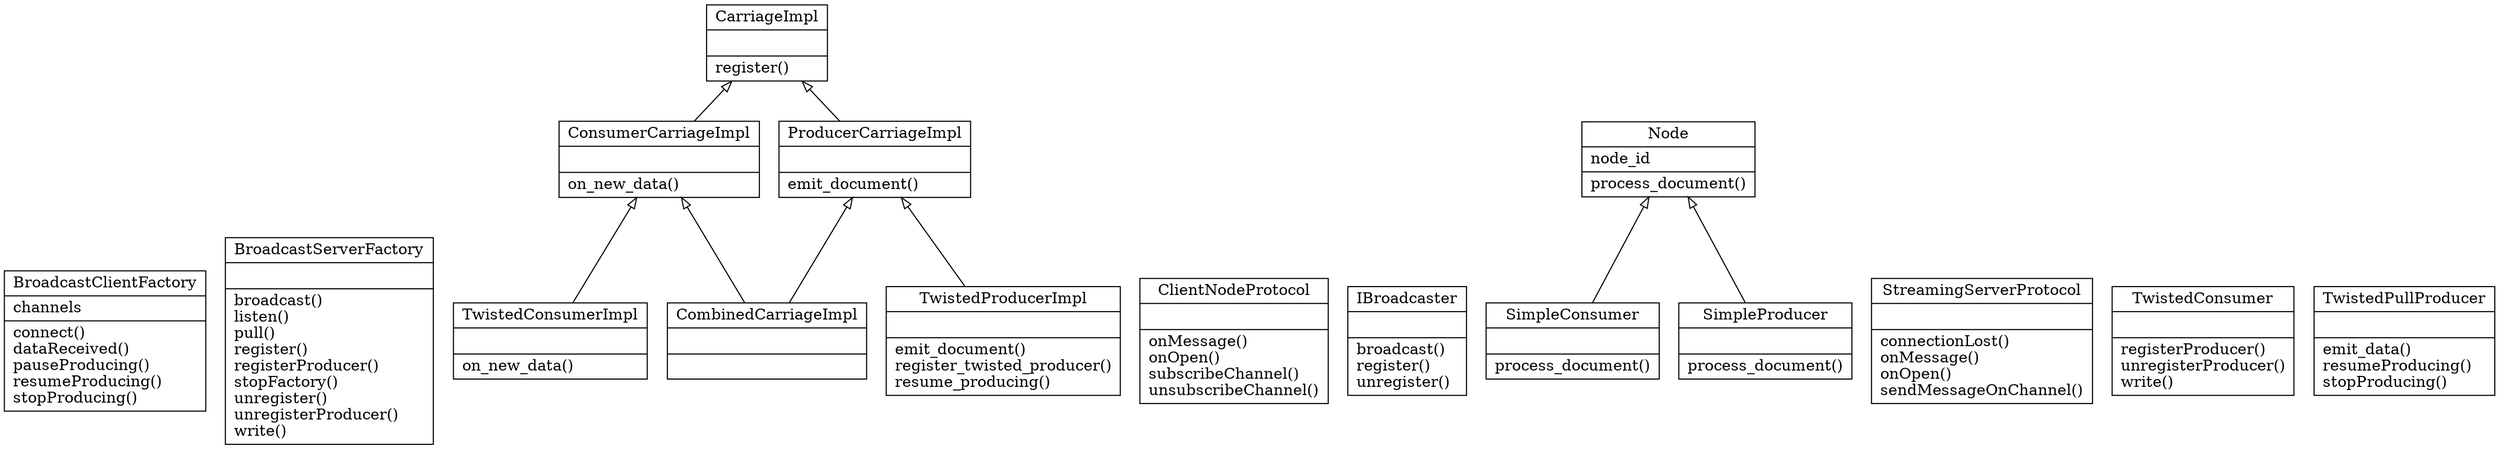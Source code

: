 digraph "classes_Node_and_CarriageImpl" {
charset="utf-8"
rankdir=BT
"0" [label="{BroadcastClientFactory|channels\l|connect()\ldataReceived()\lpauseProducing()\lresumeProducing()\lstopProducing()\l}", shape="record"];
"1" [label="{BroadcastServerFactory|\l|broadcast()\llisten()\lpull()\lregister()\lregisterProducer()\lstopFactory()\lunregister()\lunregisterProducer()\lwrite()\l}", shape="record"];
"2" [label="{CarriageImpl|\l|register()\l}", shape="record"];
"3" [label="{ClientNodeProtocol|\l|onMessage()\lonOpen()\lsubscribeChannel()\lunsubscribeChannel()\l}", shape="record"];
"4" [label="{CombinedCarriageImpl|\l|}", shape="record"];
"5" [label="{ConsumerCarriageImpl|\l|on_new_data()\l}", shape="record"];
"6" [label="{IBroadcaster|\l|broadcast()\lregister()\lunregister()\l}", shape="record"];
"7" [label="{Node|node_id\l|process_document()\l}", shape="record"];
"8" [label="{ProducerCarriageImpl|\l|emit_document()\l}", shape="record"];
"9" [label="{SimpleConsumer|\l|process_document()\l}", shape="record"];
"10" [label="{SimpleProducer|\l|process_document()\l}", shape="record"];
"11" [label="{StreamingServerProtocol|\l|connectionLost()\lonMessage()\lonOpen()\lsendMessageOnChannel()\l}", shape="record"];
"12" [label="{TwistedConsumer|\l|registerProducer()\lunregisterProducer()\lwrite()\l}", shape="record"];
"13" [label="{TwistedConsumerImpl|\l|on_new_data()\l}", shape="record"];
"14" [label="{TwistedProducerImpl|\l|emit_document()\lregister_twisted_producer()\lresume_producing()\l}", shape="record"];
"15" [label="{TwistedPullProducer|\l|emit_data()\lresumeProducing()\lstopProducing()\l}", shape="record"];
"4" -> "5" [arrowhead="empty", arrowtail="none"];
"4" -> "8" [arrowhead="empty", arrowtail="none"];
"5" -> "2" [arrowhead="empty", arrowtail="none"];
"8" -> "2" [arrowhead="empty", arrowtail="none"];
"9" -> "7" [arrowhead="empty", arrowtail="none"];
"10" -> "7" [arrowhead="empty", arrowtail="none"];
"13" -> "5" [arrowhead="empty", arrowtail="none"];
"14" -> "8" [arrowhead="empty", arrowtail="none"];
}

